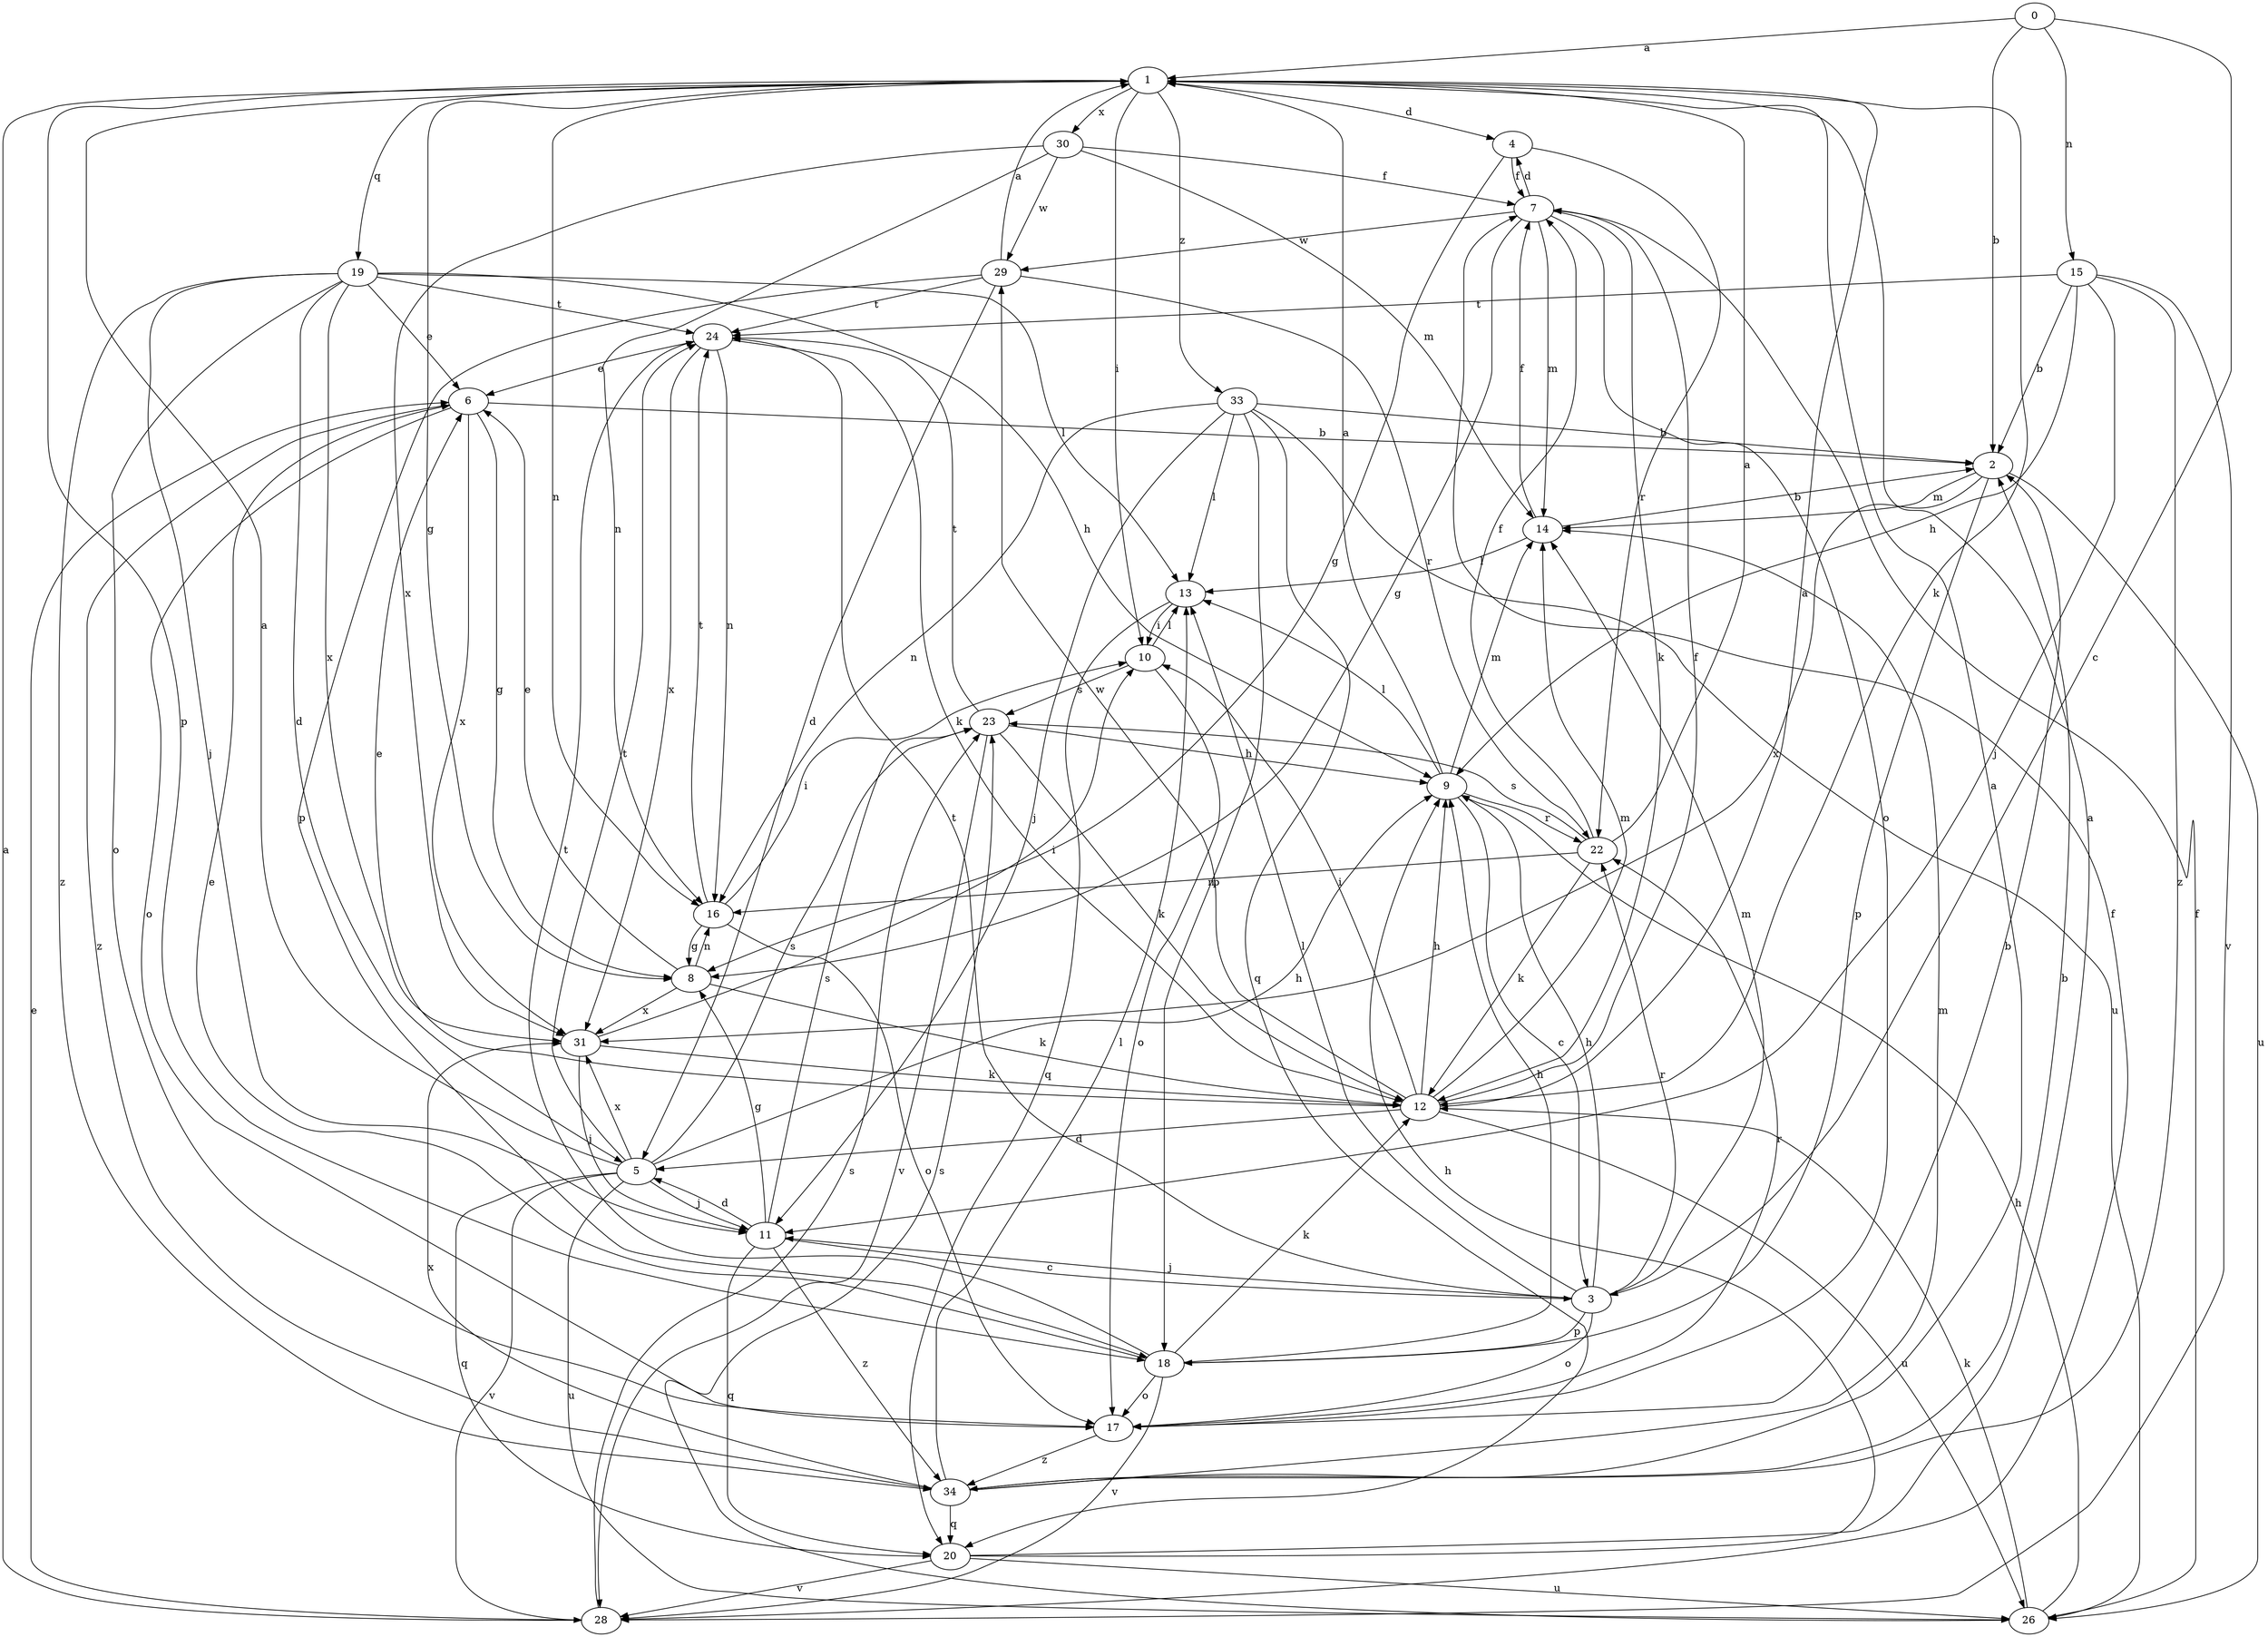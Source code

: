 strict digraph  {
0;
1;
2;
3;
4;
5;
6;
7;
8;
9;
10;
11;
12;
13;
14;
15;
16;
17;
18;
19;
20;
22;
23;
24;
26;
28;
29;
30;
31;
33;
34;
0 -> 1  [label=a];
0 -> 2  [label=b];
0 -> 3  [label=c];
0 -> 15  [label=n];
1 -> 4  [label=d];
1 -> 8  [label=g];
1 -> 10  [label=i];
1 -> 12  [label=k];
1 -> 16  [label=n];
1 -> 18  [label=p];
1 -> 19  [label=q];
1 -> 30  [label=x];
1 -> 33  [label=z];
2 -> 14  [label=m];
2 -> 18  [label=p];
2 -> 26  [label=u];
2 -> 31  [label=x];
3 -> 9  [label=h];
3 -> 11  [label=j];
3 -> 13  [label=l];
3 -> 14  [label=m];
3 -> 17  [label=o];
3 -> 18  [label=p];
3 -> 22  [label=r];
3 -> 24  [label=t];
4 -> 7  [label=f];
4 -> 8  [label=g];
4 -> 22  [label=r];
5 -> 1  [label=a];
5 -> 9  [label=h];
5 -> 11  [label=j];
5 -> 20  [label=q];
5 -> 23  [label=s];
5 -> 24  [label=t];
5 -> 26  [label=u];
5 -> 28  [label=v];
5 -> 31  [label=x];
6 -> 2  [label=b];
6 -> 8  [label=g];
6 -> 17  [label=o];
6 -> 31  [label=x];
6 -> 34  [label=z];
7 -> 4  [label=d];
7 -> 8  [label=g];
7 -> 12  [label=k];
7 -> 14  [label=m];
7 -> 17  [label=o];
7 -> 29  [label=w];
8 -> 6  [label=e];
8 -> 12  [label=k];
8 -> 16  [label=n];
8 -> 31  [label=x];
9 -> 1  [label=a];
9 -> 3  [label=c];
9 -> 13  [label=l];
9 -> 14  [label=m];
9 -> 22  [label=r];
10 -> 13  [label=l];
10 -> 17  [label=o];
10 -> 23  [label=s];
11 -> 3  [label=c];
11 -> 5  [label=d];
11 -> 8  [label=g];
11 -> 20  [label=q];
11 -> 23  [label=s];
11 -> 34  [label=z];
12 -> 1  [label=a];
12 -> 5  [label=d];
12 -> 6  [label=e];
12 -> 7  [label=f];
12 -> 9  [label=h];
12 -> 10  [label=i];
12 -> 14  [label=m];
12 -> 26  [label=u];
12 -> 29  [label=w];
13 -> 10  [label=i];
13 -> 20  [label=q];
14 -> 2  [label=b];
14 -> 7  [label=f];
14 -> 13  [label=l];
15 -> 2  [label=b];
15 -> 9  [label=h];
15 -> 11  [label=j];
15 -> 24  [label=t];
15 -> 28  [label=v];
15 -> 34  [label=z];
16 -> 8  [label=g];
16 -> 10  [label=i];
16 -> 17  [label=o];
16 -> 24  [label=t];
17 -> 2  [label=b];
17 -> 22  [label=r];
17 -> 34  [label=z];
18 -> 6  [label=e];
18 -> 9  [label=h];
18 -> 12  [label=k];
18 -> 17  [label=o];
18 -> 24  [label=t];
18 -> 28  [label=v];
19 -> 5  [label=d];
19 -> 6  [label=e];
19 -> 9  [label=h];
19 -> 11  [label=j];
19 -> 13  [label=l];
19 -> 17  [label=o];
19 -> 24  [label=t];
19 -> 31  [label=x];
19 -> 34  [label=z];
20 -> 1  [label=a];
20 -> 9  [label=h];
20 -> 26  [label=u];
20 -> 28  [label=v];
22 -> 1  [label=a];
22 -> 7  [label=f];
22 -> 12  [label=k];
22 -> 16  [label=n];
22 -> 23  [label=s];
23 -> 9  [label=h];
23 -> 12  [label=k];
23 -> 24  [label=t];
23 -> 28  [label=v];
24 -> 6  [label=e];
24 -> 12  [label=k];
24 -> 16  [label=n];
24 -> 31  [label=x];
26 -> 7  [label=f];
26 -> 9  [label=h];
26 -> 12  [label=k];
26 -> 23  [label=s];
28 -> 1  [label=a];
28 -> 6  [label=e];
28 -> 7  [label=f];
28 -> 23  [label=s];
29 -> 1  [label=a];
29 -> 5  [label=d];
29 -> 18  [label=p];
29 -> 22  [label=r];
29 -> 24  [label=t];
30 -> 7  [label=f];
30 -> 14  [label=m];
30 -> 16  [label=n];
30 -> 29  [label=w];
30 -> 31  [label=x];
31 -> 10  [label=i];
31 -> 11  [label=j];
31 -> 12  [label=k];
33 -> 2  [label=b];
33 -> 11  [label=j];
33 -> 13  [label=l];
33 -> 16  [label=n];
33 -> 18  [label=p];
33 -> 20  [label=q];
33 -> 26  [label=u];
34 -> 1  [label=a];
34 -> 2  [label=b];
34 -> 13  [label=l];
34 -> 14  [label=m];
34 -> 20  [label=q];
34 -> 31  [label=x];
}

